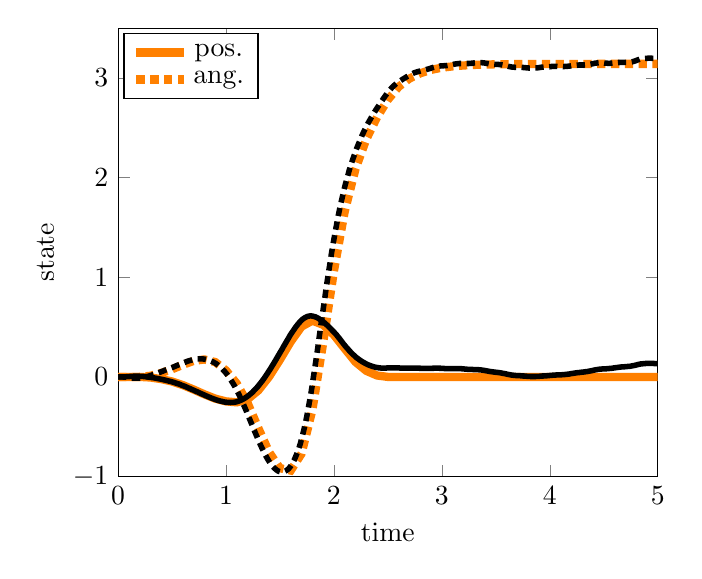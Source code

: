 \begin{tikzpicture}[]
\begin{axis}[legend style = {{at={(0.01,0.99)},anchor=north west}}, ylabel = {state}, xmin = {0.0}, xmax = {5.0}, axis equal image = {false}, ymax = {3.5}, xlabel = {time}, hide axis = {false}, ymin = {-1}]\addplot+ [mark = {}, color=orange, line width=3pt]coordinates {
(0.0, 0.0)
(0.1, -1.926e-19)
(0.2, -3.852e-19)
(0.3, -0.006)
(0.4, -0.022)
(0.5, -0.046)
(0.6, -0.082)
(0.7, -0.127)
(0.8, -0.175)
(0.9, -0.218)
(1.0, -0.246)
(1.1, -0.255)
(1.2, -0.224)
(1.3, -0.135)
(1.4, 0.003)
(1.5, 0.173)
(1.6, 0.354)
(1.7, 0.505)
(1.8, 0.565)
(1.9, 0.523)
(2.0, 0.421)
(2.1, 0.284)
(2.2, 0.15)
(2.3, 0.061)
(2.4, 0.014)
(2.5, -6.921e-6)
(2.6, -6.921e-6)
(2.7, -6.921e-6)
(2.8, -6.921e-6)
(2.9, -6.921e-6)
(3.0, -6.921e-6)
(3.1, -6.921e-6)
(3.2, -6.921e-6)
(3.3, -6.921e-6)
(3.4, -6.921e-6)
(3.5, -6.921e-6)
(3.6, -6.921e-6)
(3.7, -6.921e-6)
(3.8, -6.921e-6)
(3.9, -6.921e-6)
(4.0, -6.921e-6)
(4.1, -6.921e-6)
(4.2, -6.921e-6)
(4.3, -6.921e-6)
(4.4, -6.921e-6)
(4.5, -6.921e-6)
(4.6, -6.921e-6)
(4.7, -6.921e-6)
(4.8, -6.921e-6)
(4.9, -3.461e-6)
(5.0, 0.0)
};
\addplot+ [mark = {}, color=orange, line width=3pt, densely dashed]coordinates {
(0.0, 0.0)
(0.1, 7.72e-19)
(0.2, 6.888e-19)
(0.3, 0.011)
(0.4, 0.039)
(0.5, 0.077)
(0.6, 0.121)
(0.7, 0.161)
(0.8, 0.175)
(0.9, 0.149)
(1.0, 0.065)
(1.1, -0.067)
(1.2, -0.262)
(1.3, -0.515)
(1.4, -0.756)
(1.5, -0.916)
(1.6, -0.94)
(1.7, -0.771)
(1.8, -0.334)
(1.9, 0.339)
(2.0, 1.062)
(2.1, 1.66)
(2.2, 2.087)
(2.3, 2.386)
(2.4, 2.607)
(2.5, 2.782)
(2.6, 2.912)
(2.7, 2.995)
(2.8, 3.048)
(2.9, 3.082)
(3.0, 3.104)
(3.1, 3.117)
(3.2, 3.126)
(3.3, 3.132)
(3.4, 3.135)
(3.5, 3.138)
(3.6, 3.139)
(3.7, 3.14)
(3.8, 3.141)
(3.9, 3.141)
(4.0, 3.141)
(4.1, 3.141)
(4.2, 3.141)
(4.3, 3.141)
(4.4, 3.142)
(4.5, 3.142)
(4.6, 3.142)
(4.7, 3.142)
(4.8, 3.142)
(4.9, 3.142)
(5.0, 3.142)
};
\addplot+ [mark = {}, color=black, line width=2pt]coordinates {
(0.0, 0.0)
(0.01, -6.972e-5)
(0.02, -0.0)
(0.029, -0.0)
(0.039, 3.129e-5)
(0.049, 0.0)
(0.059, 0.001)
(0.069, 0.001)
(0.079, 0.002)
(0.088, 0.003)
(0.098, 0.003)
(0.108, 0.004)
(0.118, 0.005)
(0.128, 0.006)
(0.138, 0.006)
(0.147, 0.007)
(0.157, 0.007)
(0.167, 0.007)
(0.177, 0.007)
(0.187, 0.007)
(0.196, 0.007)
(0.206, 0.006)
(0.216, 0.005)
(0.226, 0.005)
(0.236, 0.004)
(0.246, 0.003)
(0.255, 0.002)
(0.265, 0.0)
(0.275, -0.001)
(0.285, -0.002)
(0.295, -0.004)
(0.305, -0.005)
(0.314, -0.007)
(0.324, -0.008)
(0.334, -0.01)
(0.344, -0.012)
(0.354, -0.014)
(0.363, -0.016)
(0.373, -0.018)
(0.383, -0.02)
(0.393, -0.022)
(0.403, -0.024)
(0.413, -0.026)
(0.422, -0.029)
(0.432, -0.031)
(0.442, -0.034)
(0.452, -0.036)
(0.462, -0.039)
(0.472, -0.042)
(0.481, -0.044)
(0.491, -0.047)
(0.501, -0.05)
(0.511, -0.053)
(0.521, -0.056)
(0.53, -0.06)
(0.54, -0.063)
(0.55, -0.067)
(0.56, -0.07)
(0.57, -0.074)
(0.58, -0.078)
(0.589, -0.083)
(0.599, -0.087)
(0.609, -0.091)
(0.619, -0.095)
(0.629, -0.1)
(0.639, -0.104)
(0.648, -0.109)
(0.658, -0.114)
(0.668, -0.118)
(0.678, -0.123)
(0.688, -0.128)
(0.697, -0.132)
(0.707, -0.137)
(0.717, -0.142)
(0.727, -0.147)
(0.737, -0.151)
(0.747, -0.156)
(0.756, -0.161)
(0.766, -0.166)
(0.776, -0.171)
(0.786, -0.175)
(0.796, -0.18)
(0.806, -0.185)
(0.815, -0.19)
(0.825, -0.194)
(0.835, -0.199)
(0.845, -0.203)
(0.855, -0.208)
(0.864, -0.212)
(0.874, -0.216)
(0.884, -0.22)
(0.894, -0.224)
(0.904, -0.228)
(0.914, -0.232)
(0.923, -0.235)
(0.933, -0.238)
(0.943, -0.241)
(0.953, -0.244)
(0.963, -0.246)
(0.972, -0.249)
(0.982, -0.251)
(0.992, -0.253)
(1.002, -0.254)
(1.012, -0.255)
(1.022, -0.256)
(1.031, -0.256)
(1.041, -0.257)
(1.051, -0.256)
(1.061, -0.256)
(1.071, -0.255)
(1.081, -0.253)
(1.09, -0.252)
(1.1, -0.249)
(1.11, -0.246)
(1.12, -0.242)
(1.13, -0.238)
(1.139, -0.234)
(1.149, -0.228)
(1.159, -0.223)
(1.169, -0.217)
(1.179, -0.21)
(1.189, -0.203)
(1.198, -0.196)
(1.208, -0.188)
(1.218, -0.179)
(1.228, -0.17)
(1.238, -0.161)
(1.248, -0.151)
(1.257, -0.14)
(1.267, -0.129)
(1.277, -0.118)
(1.287, -0.106)
(1.297, -0.094)
(1.306, -0.081)
(1.316, -0.068)
(1.326, -0.054)
(1.336, -0.04)
(1.346, -0.025)
(1.356, -0.01)
(1.365, 0.005)
(1.375, 0.021)
(1.385, 0.037)
(1.395, 0.054)
(1.405, 0.07)
(1.415, 0.087)
(1.424, 0.104)
(1.434, 0.121)
(1.444, 0.139)
(1.454, 0.157)
(1.464, 0.175)
(1.473, 0.193)
(1.483, 0.211)
(1.493, 0.229)
(1.503, 0.248)
(1.513, 0.266)
(1.523, 0.284)
(1.532, 0.303)
(1.542, 0.321)
(1.552, 0.339)
(1.562, 0.358)
(1.572, 0.376)
(1.582, 0.394)
(1.591, 0.412)
(1.601, 0.429)
(1.611, 0.445)
(1.621, 0.461)
(1.631, 0.477)
(1.64, 0.492)
(1.65, 0.506)
(1.66, 0.52)
(1.67, 0.534)
(1.68, 0.546)
(1.69, 0.558)
(1.699, 0.568)
(1.709, 0.578)
(1.719, 0.586)
(1.729, 0.593)
(1.739, 0.599)
(1.749, 0.604)
(1.758, 0.608)
(1.768, 0.61)
(1.778, 0.612)
(1.788, 0.612)
(1.798, 0.611)
(1.807, 0.609)
(1.817, 0.606)
(1.827, 0.603)
(1.837, 0.598)
(1.847, 0.593)
(1.857, 0.587)
(1.866, 0.58)
(1.876, 0.573)
(1.886, 0.565)
(1.896, 0.557)
(1.906, 0.549)
(1.916, 0.54)
(1.925, 0.53)
(1.935, 0.521)
(1.945, 0.511)
(1.955, 0.501)
(1.965, 0.49)
(1.974, 0.479)
(1.984, 0.468)
(1.994, 0.457)
(2.004, 0.446)
(2.014, 0.434)
(2.024, 0.422)
(2.033, 0.409)
(2.043, 0.396)
(2.053, 0.383)
(2.063, 0.368)
(2.073, 0.354)
(2.083, 0.34)
(2.092, 0.327)
(2.102, 0.314)
(2.112, 0.301)
(2.122, 0.289)
(2.132, 0.277)
(2.141, 0.265)
(2.151, 0.254)
(2.161, 0.242)
(2.171, 0.232)
(2.181, 0.221)
(2.191, 0.212)
(2.2, 0.202)
(2.21, 0.193)
(2.22, 0.185)
(2.23, 0.177)
(2.24, 0.169)
(2.25, 0.162)
(2.259, 0.155)
(2.269, 0.149)
(2.279, 0.143)
(2.289, 0.137)
(2.299, 0.131)
(2.308, 0.126)
(2.318, 0.121)
(2.328, 0.117)
(2.338, 0.113)
(2.348, 0.109)
(2.358, 0.105)
(2.367, 0.102)
(2.377, 0.099)
(2.387, 0.097)
(2.397, 0.095)
(2.407, 0.093)
(2.417, 0.091)
(2.426, 0.09)
(2.436, 0.089)
(2.446, 0.089)
(2.456, 0.089)
(2.466, 0.089)
(2.475, 0.089)
(2.485, 0.089)
(2.495, 0.09)
(2.505, 0.09)
(2.515, 0.09)
(2.525, 0.091)
(2.534, 0.091)
(2.544, 0.091)
(2.554, 0.091)
(2.564, 0.091)
(2.574, 0.091)
(2.583, 0.091)
(2.593, 0.09)
(2.603, 0.09)
(2.613, 0.089)
(2.623, 0.089)
(2.633, 0.088)
(2.642, 0.088)
(2.652, 0.088)
(2.662, 0.088)
(2.672, 0.088)
(2.682, 0.088)
(2.692, 0.089)
(2.701, 0.089)
(2.711, 0.089)
(2.721, 0.089)
(2.731, 0.089)
(2.741, 0.089)
(2.75, 0.089)
(2.76, 0.089)
(2.77, 0.088)
(2.78, 0.088)
(2.79, 0.087)
(2.8, 0.087)
(2.809, 0.086)
(2.819, 0.086)
(2.829, 0.085)
(2.839, 0.085)
(2.849, 0.085)
(2.859, 0.085)
(2.868, 0.085)
(2.878, 0.085)
(2.888, 0.085)
(2.898, 0.086)
(2.908, 0.086)
(2.917, 0.087)
(2.927, 0.087)
(2.937, 0.088)
(2.947, 0.088)
(2.957, 0.088)
(2.967, 0.088)
(2.976, 0.087)
(2.986, 0.087)
(2.996, 0.086)
(3.006, 0.086)
(3.016, 0.085)
(3.026, 0.084)
(3.035, 0.084)
(3.045, 0.083)
(3.055, 0.083)
(3.065, 0.083)
(3.075, 0.083)
(3.084, 0.083)
(3.094, 0.083)
(3.104, 0.084)
(3.114, 0.084)
(3.124, 0.084)
(3.134, 0.084)
(3.143, 0.084)
(3.153, 0.084)
(3.163, 0.083)
(3.173, 0.083)
(3.183, 0.082)
(3.193, 0.081)
(3.202, 0.08)
(3.212, 0.079)
(3.222, 0.078)
(3.232, 0.077)
(3.242, 0.076)
(3.251, 0.076)
(3.261, 0.075)
(3.271, 0.075)
(3.281, 0.075)
(3.291, 0.074)
(3.301, 0.074)
(3.31, 0.074)
(3.32, 0.073)
(3.33, 0.073)
(3.34, 0.072)
(3.35, 0.071)
(3.36, 0.07)
(3.369, 0.069)
(3.379, 0.067)
(3.389, 0.066)
(3.399, 0.064)
(3.409, 0.062)
(3.418, 0.06)
(3.428, 0.058)
(3.438, 0.056)
(3.448, 0.054)
(3.458, 0.053)
(3.468, 0.051)
(3.477, 0.05)
(3.487, 0.048)
(3.497, 0.047)
(3.507, 0.046)
(3.517, 0.045)
(3.527, 0.043)
(3.536, 0.042)
(3.546, 0.04)
(3.556, 0.038)
(3.566, 0.036)
(3.576, 0.034)
(3.585, 0.032)
(3.595, 0.03)
(3.605, 0.027)
(3.615, 0.025)
(3.625, 0.023)
(3.635, 0.021)
(3.644, 0.019)
(3.654, 0.018)
(3.664, 0.016)
(3.674, 0.015)
(3.684, 0.014)
(3.694, 0.013)
(3.703, 0.013)
(3.713, 0.012)
(3.723, 0.012)
(3.733, 0.011)
(3.743, 0.01)
(3.752, 0.009)
(3.762, 0.009)
(3.772, 0.008)
(3.782, 0.007)
(3.792, 0.006)
(3.802, 0.005)
(3.811, 0.005)
(3.821, 0.004)
(3.831, 0.004)
(3.841, 0.004)
(3.851, 0.004)
(3.861, 0.004)
(3.87, 0.004)
(3.88, 0.005)
(3.89, 0.005)
(3.9, 0.006)
(3.91, 0.007)
(3.919, 0.008)
(3.929, 0.009)
(3.939, 0.009)
(3.949, 0.01)
(3.959, 0.01)
(3.969, 0.011)
(3.978, 0.012)
(3.988, 0.013)
(3.998, 0.014)
(4.008, 0.015)
(4.018, 0.016)
(4.028, 0.017)
(4.037, 0.017)
(4.047, 0.018)
(4.057, 0.019)
(4.067, 0.02)
(4.077, 0.02)
(4.086, 0.021)
(4.096, 0.021)
(4.106, 0.021)
(4.116, 0.022)
(4.126, 0.023)
(4.136, 0.023)
(4.145, 0.025)
(4.155, 0.026)
(4.165, 0.027)
(4.175, 0.028)
(4.185, 0.03)
(4.194, 0.032)
(4.204, 0.034)
(4.214, 0.035)
(4.224, 0.037)
(4.234, 0.039)
(4.244, 0.04)
(4.253, 0.042)
(4.263, 0.043)
(4.273, 0.044)
(4.283, 0.045)
(4.293, 0.047)
(4.303, 0.048)
(4.312, 0.049)
(4.322, 0.05)
(4.332, 0.052)
(4.342, 0.053)
(4.352, 0.055)
(4.361, 0.057)
(4.371, 0.059)
(4.381, 0.061)
(4.391, 0.063)
(4.401, 0.066)
(4.411, 0.068)
(4.42, 0.07)
(4.43, 0.072)
(4.44, 0.074)
(4.45, 0.075)
(4.46, 0.077)
(4.47, 0.078)
(4.479, 0.079)
(4.489, 0.08)
(4.499, 0.08)
(4.509, 0.081)
(4.519, 0.081)
(4.528, 0.082)
(4.538, 0.083)
(4.548, 0.084)
(4.558, 0.085)
(4.568, 0.086)
(4.578, 0.087)
(4.587, 0.089)
(4.597, 0.09)
(4.607, 0.092)
(4.617, 0.093)
(4.627, 0.095)
(4.637, 0.096)
(4.646, 0.098)
(4.656, 0.099)
(4.666, 0.1)
(4.676, 0.101)
(4.686, 0.101)
(4.695, 0.102)
(4.705, 0.103)
(4.715, 0.104)
(4.725, 0.105)
(4.735, 0.106)
(4.745, 0.107)
(4.754, 0.109)
(4.764, 0.111)
(4.774, 0.113)
(4.784, 0.115)
(4.794, 0.118)
(4.804, 0.12)
(4.813, 0.123)
(4.823, 0.126)
(4.833, 0.128)
(4.843, 0.13)
(4.853, 0.131)
(4.862, 0.132)
(4.872, 0.133)
(4.882, 0.134)
(4.892, 0.135)
(4.902, 0.135)
(4.912, 0.135)
(4.921, 0.135)
(4.931, 0.135)
(4.941, 0.135)
(4.951, 0.135)
(4.961, 0.135)
(4.971, 0.134)
(4.98, 0.133)
(4.99, 0.133)
(5.0, 0.132)
};
\addlegendentry{pos.}
\addplot+ [mark = {}, color=black, line width=2pt, densely dashed]coordinates {
(0.0, 0.0)
(0.01, 0.0)
(0.02, 0.0)
(0.029, 0.0)
(0.039, -9.221e-5)
(0.049, -0.001)
(0.059, -0.001)
(0.069, -0.002)
(0.079, -0.004)
(0.088, -0.005)
(0.098, -0.007)
(0.108, -0.008)
(0.118, -0.01)
(0.128, -0.011)
(0.138, -0.012)
(0.147, -0.013)
(0.157, -0.013)
(0.167, -0.013)
(0.177, -0.013)
(0.187, -0.013)
(0.196, -0.012)
(0.206, -0.011)
(0.216, -0.009)
(0.226, -0.007)
(0.236, -0.005)
(0.246, -0.003)
(0.255, -0.0)
(0.265, 0.003)
(0.275, 0.005)
(0.285, 0.008)
(0.295, 0.012)
(0.305, 0.015)
(0.314, 0.018)
(0.324, 0.022)
(0.334, 0.025)
(0.344, 0.029)
(0.354, 0.033)
(0.363, 0.037)
(0.373, 0.041)
(0.383, 0.045)
(0.393, 0.049)
(0.403, 0.053)
(0.413, 0.057)
(0.422, 0.061)
(0.432, 0.066)
(0.442, 0.07)
(0.452, 0.074)
(0.462, 0.078)
(0.472, 0.082)
(0.481, 0.086)
(0.491, 0.09)
(0.501, 0.094)
(0.511, 0.098)
(0.521, 0.103)
(0.53, 0.107)
(0.54, 0.112)
(0.55, 0.116)
(0.56, 0.121)
(0.57, 0.125)
(0.58, 0.13)
(0.589, 0.134)
(0.599, 0.139)
(0.609, 0.143)
(0.619, 0.147)
(0.629, 0.151)
(0.639, 0.155)
(0.648, 0.159)
(0.658, 0.162)
(0.668, 0.165)
(0.678, 0.168)
(0.688, 0.171)
(0.697, 0.173)
(0.707, 0.175)
(0.717, 0.177)
(0.727, 0.179)
(0.737, 0.18)
(0.747, 0.18)
(0.756, 0.181)
(0.766, 0.181)
(0.776, 0.181)
(0.786, 0.18)
(0.796, 0.179)
(0.806, 0.177)
(0.815, 0.175)
(0.825, 0.173)
(0.835, 0.17)
(0.845, 0.166)
(0.855, 0.162)
(0.864, 0.158)
(0.874, 0.153)
(0.884, 0.148)
(0.894, 0.142)
(0.904, 0.136)
(0.914, 0.128)
(0.923, 0.121)
(0.933, 0.112)
(0.943, 0.103)
(0.953, 0.093)
(0.963, 0.083)
(0.972, 0.072)
(0.982, 0.061)
(0.992, 0.049)
(1.002, 0.036)
(1.012, 0.022)
(1.022, 0.007)
(1.031, -0.008)
(1.041, -0.024)
(1.051, -0.041)
(1.061, -0.058)
(1.071, -0.076)
(1.081, -0.094)
(1.09, -0.113)
(1.1, -0.133)
(1.11, -0.155)
(1.12, -0.177)
(1.13, -0.199)
(1.139, -0.222)
(1.149, -0.246)
(1.159, -0.27)
(1.169, -0.294)
(1.179, -0.319)
(1.189, -0.344)
(1.198, -0.37)
(1.208, -0.395)
(1.218, -0.421)
(1.228, -0.447)
(1.238, -0.473)
(1.248, -0.499)
(1.257, -0.525)
(1.267, -0.55)
(1.277, -0.576)
(1.287, -0.601)
(1.297, -0.626)
(1.306, -0.65)
(1.316, -0.674)
(1.326, -0.697)
(1.336, -0.72)
(1.346, -0.742)
(1.356, -0.764)
(1.365, -0.784)
(1.375, -0.804)
(1.385, -0.823)
(1.395, -0.841)
(1.405, -0.857)
(1.415, -0.873)
(1.424, -0.887)
(1.434, -0.9)
(1.444, -0.911)
(1.454, -0.921)
(1.464, -0.93)
(1.473, -0.938)
(1.483, -0.945)
(1.493, -0.949)
(1.503, -0.952)
(1.513, -0.954)
(1.523, -0.954)
(1.532, -0.952)
(1.542, -0.949)
(1.552, -0.944)
(1.562, -0.937)
(1.572, -0.929)
(1.582, -0.92)
(1.591, -0.907)
(1.601, -0.893)
(1.611, -0.877)
(1.621, -0.858)
(1.631, -0.837)
(1.64, -0.814)
(1.65, -0.789)
(1.66, -0.762)
(1.67, -0.732)
(1.68, -0.7)
(1.69, -0.665)
(1.699, -0.627)
(1.709, -0.587)
(1.719, -0.543)
(1.729, -0.497)
(1.739, -0.447)
(1.749, -0.395)
(1.758, -0.34)
(1.768, -0.282)
(1.778, -0.221)
(1.788, -0.158)
(1.798, -0.092)
(1.807, -0.023)
(1.817, 0.047)
(1.827, 0.119)
(1.837, 0.193)
(1.847, 0.267)
(1.857, 0.342)
(1.866, 0.418)
(1.876, 0.494)
(1.886, 0.57)
(1.896, 0.645)
(1.906, 0.72)
(1.916, 0.795)
(1.925, 0.868)
(1.935, 0.941)
(1.945, 1.012)
(1.955, 1.082)
(1.965, 1.15)
(1.974, 1.217)
(1.984, 1.282)
(1.994, 1.345)
(2.004, 1.406)
(2.014, 1.466)
(2.024, 1.524)
(2.033, 1.58)
(2.043, 1.633)
(2.053, 1.685)
(2.063, 1.735)
(2.073, 1.783)
(2.083, 1.829)
(2.092, 1.873)
(2.102, 1.916)
(2.112, 1.957)
(2.122, 1.996)
(2.132, 2.034)
(2.141, 2.071)
(2.151, 2.106)
(2.161, 2.139)
(2.171, 2.172)
(2.181, 2.203)
(2.191, 2.233)
(2.2, 2.262)
(2.21, 2.291)
(2.22, 2.318)
(2.23, 2.345)
(2.24, 2.37)
(2.25, 2.395)
(2.259, 2.42)
(2.269, 2.443)
(2.279, 2.466)
(2.289, 2.488)
(2.299, 2.509)
(2.308, 2.53)
(2.318, 2.55)
(2.328, 2.569)
(2.338, 2.588)
(2.348, 2.607)
(2.358, 2.625)
(2.367, 2.642)
(2.377, 2.66)
(2.387, 2.677)
(2.397, 2.694)
(2.407, 2.71)
(2.417, 2.726)
(2.426, 2.742)
(2.436, 2.758)
(2.446, 2.774)
(2.456, 2.79)
(2.466, 2.805)
(2.475, 2.82)
(2.485, 2.834)
(2.495, 2.849)
(2.505, 2.862)
(2.515, 2.875)
(2.525, 2.888)
(2.534, 2.9)
(2.544, 2.911)
(2.554, 2.922)
(2.564, 2.931)
(2.574, 2.941)
(2.583, 2.949)
(2.593, 2.957)
(2.603, 2.964)
(2.613, 2.971)
(2.623, 2.978)
(2.633, 2.985)
(2.642, 2.991)
(2.652, 2.998)
(2.662, 3.004)
(2.672, 3.011)
(2.682, 3.017)
(2.692, 3.023)
(2.701, 3.029)
(2.711, 3.035)
(2.721, 3.041)
(2.731, 3.046)
(2.741, 3.051)
(2.75, 3.055)
(2.76, 3.058)
(2.77, 3.062)
(2.78, 3.065)
(2.79, 3.068)
(2.8, 3.07)
(2.809, 3.073)
(2.819, 3.075)
(2.829, 3.077)
(2.839, 3.08)
(2.849, 3.083)
(2.859, 3.086)
(2.868, 3.089)
(2.878, 3.092)
(2.888, 3.095)
(2.898, 3.099)
(2.908, 3.103)
(2.917, 3.106)
(2.927, 3.109)
(2.937, 3.112)
(2.947, 3.114)
(2.957, 3.117)
(2.967, 3.118)
(2.976, 3.12)
(2.986, 3.121)
(2.996, 3.122)
(3.006, 3.122)
(3.016, 3.123)
(3.026, 3.124)
(3.035, 3.124)
(3.045, 3.125)
(3.055, 3.127)
(3.065, 3.128)
(3.075, 3.13)
(3.084, 3.132)
(3.094, 3.134)
(3.104, 3.136)
(3.114, 3.139)
(3.124, 3.141)
(3.134, 3.142)
(3.143, 3.144)
(3.153, 3.145)
(3.163, 3.146)
(3.173, 3.146)
(3.183, 3.146)
(3.193, 3.146)
(3.202, 3.146)
(3.212, 3.146)
(3.222, 3.146)
(3.232, 3.146)
(3.242, 3.146)
(3.251, 3.146)
(3.261, 3.147)
(3.271, 3.148)
(3.281, 3.149)
(3.291, 3.15)
(3.301, 3.152)
(3.31, 3.153)
(3.32, 3.154)
(3.33, 3.155)
(3.34, 3.155)
(3.35, 3.155)
(3.36, 3.155)
(3.369, 3.154)
(3.379, 3.153)
(3.389, 3.152)
(3.399, 3.15)
(3.409, 3.148)
(3.418, 3.146)
(3.428, 3.145)
(3.438, 3.143)
(3.448, 3.142)
(3.458, 3.14)
(3.468, 3.139)
(3.477, 3.139)
(3.487, 3.138)
(3.497, 3.137)
(3.507, 3.137)
(3.517, 3.137)
(3.527, 3.136)
(3.536, 3.135)
(3.546, 3.134)
(3.556, 3.132)
(3.566, 3.13)
(3.576, 3.128)
(3.585, 3.126)
(3.595, 3.123)
(3.605, 3.121)
(3.615, 3.118)
(3.625, 3.115)
(3.635, 3.113)
(3.644, 3.111)
(3.654, 3.11)
(3.664, 3.109)
(3.674, 3.108)
(3.684, 3.107)
(3.694, 3.107)
(3.703, 3.107)
(3.713, 3.107)
(3.723, 3.107)
(3.733, 3.107)
(3.743, 3.106)
(3.752, 3.106)
(3.762, 3.105)
(3.772, 3.104)
(3.782, 3.103)
(3.792, 3.102)
(3.802, 3.101)
(3.811, 3.1)
(3.821, 3.1)
(3.831, 3.1)
(3.841, 3.1)
(3.851, 3.1)
(3.861, 3.101)
(3.87, 3.101)
(3.88, 3.102)
(3.89, 3.103)
(3.9, 3.105)
(3.91, 3.106)
(3.919, 3.108)
(3.929, 3.109)
(3.939, 3.109)
(3.949, 3.11)
(3.959, 3.11)
(3.969, 3.111)
(3.978, 3.111)
(3.988, 3.112)
(3.998, 3.113)
(4.008, 3.115)
(4.018, 3.116)
(4.028, 3.117)
(4.037, 3.117)
(4.047, 3.118)
(4.057, 3.118)
(4.067, 3.118)
(4.077, 3.117)
(4.086, 3.117)
(4.096, 3.117)
(4.106, 3.116)
(4.116, 3.116)
(4.126, 3.115)
(4.136, 3.116)
(4.145, 3.116)
(4.155, 3.117)
(4.165, 3.118)
(4.175, 3.119)
(4.185, 3.12)
(4.194, 3.122)
(4.204, 3.124)
(4.214, 3.125)
(4.224, 3.127)
(4.234, 3.128)
(4.244, 3.129)
(4.253, 3.13)
(4.263, 3.13)
(4.273, 3.131)
(4.283, 3.131)
(4.293, 3.131)
(4.303, 3.131)
(4.312, 3.131)
(4.322, 3.131)
(4.332, 3.132)
(4.342, 3.133)
(4.352, 3.134)
(4.361, 3.136)
(4.371, 3.138)
(4.381, 3.14)
(4.391, 3.142)
(4.401, 3.144)
(4.411, 3.147)
(4.42, 3.149)
(4.43, 3.15)
(4.44, 3.152)
(4.45, 3.152)
(4.46, 3.153)
(4.47, 3.153)
(4.479, 3.153)
(4.489, 3.152)
(4.499, 3.152)
(4.509, 3.15)
(4.519, 3.149)
(4.528, 3.149)
(4.538, 3.148)
(4.548, 3.148)
(4.558, 3.148)
(4.568, 3.149)
(4.578, 3.149)
(4.587, 3.15)
(4.597, 3.151)
(4.607, 3.152)
(4.617, 3.154)
(4.627, 3.155)
(4.637, 3.156)
(4.646, 3.156)
(4.656, 3.157)
(4.666, 3.157)
(4.676, 3.157)
(4.686, 3.157)
(4.695, 3.157)
(4.705, 3.157)
(4.715, 3.157)
(4.725, 3.157)
(4.735, 3.158)
(4.745, 3.159)
(4.754, 3.161)
(4.764, 3.163)
(4.774, 3.166)
(4.784, 3.169)
(4.794, 3.173)
(4.804, 3.177)
(4.813, 3.181)
(4.823, 3.185)
(4.833, 3.189)
(4.843, 3.191)
(4.853, 3.193)
(4.862, 3.195)
(4.872, 3.196)
(4.882, 3.197)
(4.892, 3.198)
(4.902, 3.198)
(4.912, 3.199)
(4.921, 3.199)
(4.931, 3.199)
(4.941, 3.199)
(4.951, 3.198)
(4.961, 3.198)
(4.971, 3.198)
(4.98, 3.197)
(4.99, 3.197)
(5.0, 3.196)
};
\addlegendentry{ang.}
\end{axis}

\end{tikzpicture}
